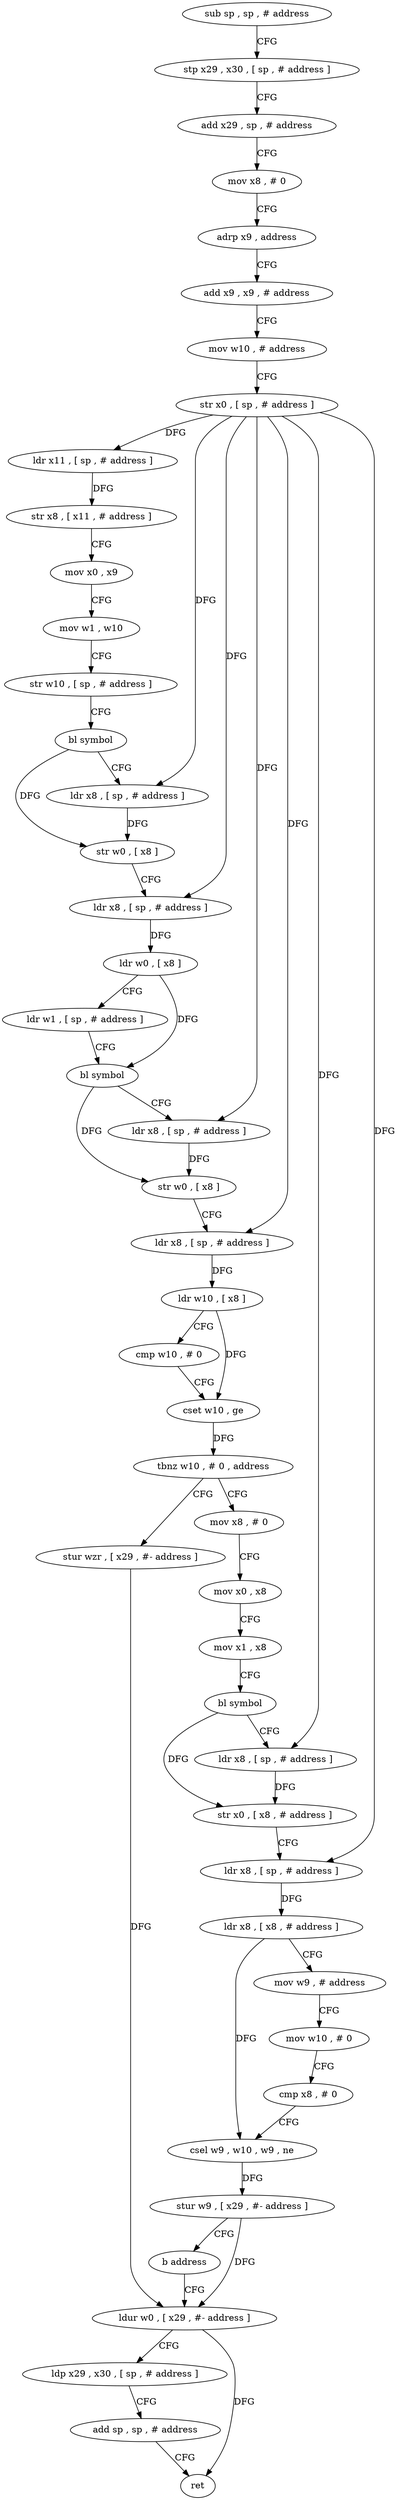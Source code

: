 digraph "func" {
"465172" [label = "sub sp , sp , # address" ]
"465176" [label = "stp x29 , x30 , [ sp , # address ]" ]
"465180" [label = "add x29 , sp , # address" ]
"465184" [label = "mov x8 , # 0" ]
"465188" [label = "adrp x9 , address" ]
"465192" [label = "add x9 , x9 , # address" ]
"465196" [label = "mov w10 , # address" ]
"465200" [label = "str x0 , [ sp , # address ]" ]
"465204" [label = "ldr x11 , [ sp , # address ]" ]
"465208" [label = "str x8 , [ x11 , # address ]" ]
"465212" [label = "mov x0 , x9" ]
"465216" [label = "mov w1 , w10" ]
"465220" [label = "str w10 , [ sp , # address ]" ]
"465224" [label = "bl symbol" ]
"465228" [label = "ldr x8 , [ sp , # address ]" ]
"465232" [label = "str w0 , [ x8 ]" ]
"465236" [label = "ldr x8 , [ sp , # address ]" ]
"465240" [label = "ldr w0 , [ x8 ]" ]
"465244" [label = "ldr w1 , [ sp , # address ]" ]
"465248" [label = "bl symbol" ]
"465252" [label = "ldr x8 , [ sp , # address ]" ]
"465256" [label = "str w0 , [ x8 ]" ]
"465260" [label = "ldr x8 , [ sp , # address ]" ]
"465264" [label = "ldr w10 , [ x8 ]" ]
"465268" [label = "cmp w10 , # 0" ]
"465272" [label = "cset w10 , ge" ]
"465276" [label = "tbnz w10 , # 0 , address" ]
"465336" [label = "stur wzr , [ x29 , #- address ]" ]
"465280" [label = "mov x8 , # 0" ]
"465340" [label = "ldur w0 , [ x29 , #- address ]" ]
"465284" [label = "mov x0 , x8" ]
"465288" [label = "mov x1 , x8" ]
"465292" [label = "bl symbol" ]
"465296" [label = "ldr x8 , [ sp , # address ]" ]
"465300" [label = "str x0 , [ x8 , # address ]" ]
"465304" [label = "ldr x8 , [ sp , # address ]" ]
"465308" [label = "ldr x8 , [ x8 , # address ]" ]
"465312" [label = "mov w9 , # address" ]
"465316" [label = "mov w10 , # 0" ]
"465320" [label = "cmp x8 , # 0" ]
"465324" [label = "csel w9 , w10 , w9 , ne" ]
"465328" [label = "stur w9 , [ x29 , #- address ]" ]
"465332" [label = "b address" ]
"465344" [label = "ldp x29 , x30 , [ sp , # address ]" ]
"465348" [label = "add sp , sp , # address" ]
"465352" [label = "ret" ]
"465172" -> "465176" [ label = "CFG" ]
"465176" -> "465180" [ label = "CFG" ]
"465180" -> "465184" [ label = "CFG" ]
"465184" -> "465188" [ label = "CFG" ]
"465188" -> "465192" [ label = "CFG" ]
"465192" -> "465196" [ label = "CFG" ]
"465196" -> "465200" [ label = "CFG" ]
"465200" -> "465204" [ label = "DFG" ]
"465200" -> "465228" [ label = "DFG" ]
"465200" -> "465236" [ label = "DFG" ]
"465200" -> "465252" [ label = "DFG" ]
"465200" -> "465260" [ label = "DFG" ]
"465200" -> "465296" [ label = "DFG" ]
"465200" -> "465304" [ label = "DFG" ]
"465204" -> "465208" [ label = "DFG" ]
"465208" -> "465212" [ label = "CFG" ]
"465212" -> "465216" [ label = "CFG" ]
"465216" -> "465220" [ label = "CFG" ]
"465220" -> "465224" [ label = "CFG" ]
"465224" -> "465228" [ label = "CFG" ]
"465224" -> "465232" [ label = "DFG" ]
"465228" -> "465232" [ label = "DFG" ]
"465232" -> "465236" [ label = "CFG" ]
"465236" -> "465240" [ label = "DFG" ]
"465240" -> "465244" [ label = "CFG" ]
"465240" -> "465248" [ label = "DFG" ]
"465244" -> "465248" [ label = "CFG" ]
"465248" -> "465252" [ label = "CFG" ]
"465248" -> "465256" [ label = "DFG" ]
"465252" -> "465256" [ label = "DFG" ]
"465256" -> "465260" [ label = "CFG" ]
"465260" -> "465264" [ label = "DFG" ]
"465264" -> "465268" [ label = "CFG" ]
"465264" -> "465272" [ label = "DFG" ]
"465268" -> "465272" [ label = "CFG" ]
"465272" -> "465276" [ label = "DFG" ]
"465276" -> "465336" [ label = "CFG" ]
"465276" -> "465280" [ label = "CFG" ]
"465336" -> "465340" [ label = "DFG" ]
"465280" -> "465284" [ label = "CFG" ]
"465340" -> "465344" [ label = "CFG" ]
"465340" -> "465352" [ label = "DFG" ]
"465284" -> "465288" [ label = "CFG" ]
"465288" -> "465292" [ label = "CFG" ]
"465292" -> "465296" [ label = "CFG" ]
"465292" -> "465300" [ label = "DFG" ]
"465296" -> "465300" [ label = "DFG" ]
"465300" -> "465304" [ label = "CFG" ]
"465304" -> "465308" [ label = "DFG" ]
"465308" -> "465312" [ label = "CFG" ]
"465308" -> "465324" [ label = "DFG" ]
"465312" -> "465316" [ label = "CFG" ]
"465316" -> "465320" [ label = "CFG" ]
"465320" -> "465324" [ label = "CFG" ]
"465324" -> "465328" [ label = "DFG" ]
"465328" -> "465332" [ label = "CFG" ]
"465328" -> "465340" [ label = "DFG" ]
"465332" -> "465340" [ label = "CFG" ]
"465344" -> "465348" [ label = "CFG" ]
"465348" -> "465352" [ label = "CFG" ]
}
